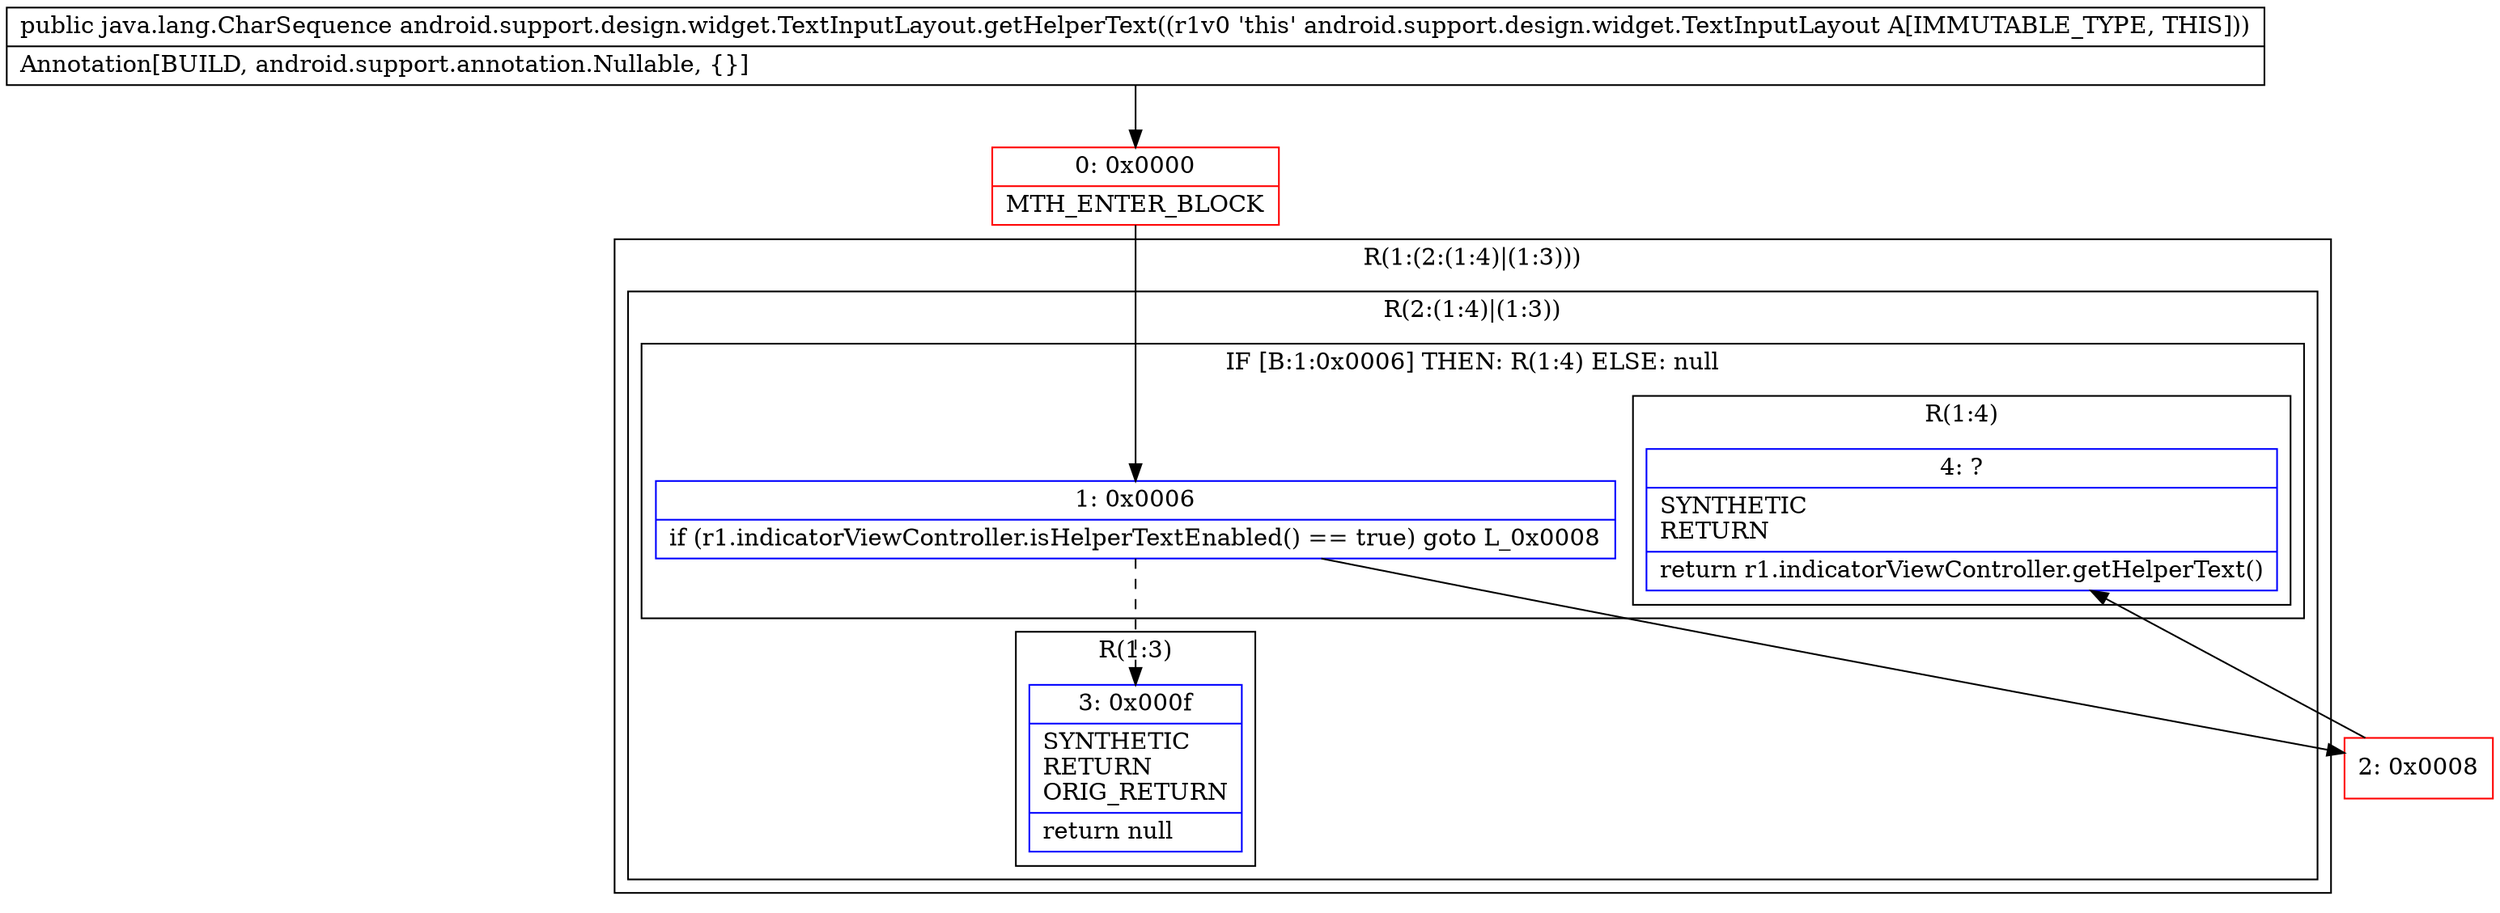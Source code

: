 digraph "CFG forandroid.support.design.widget.TextInputLayout.getHelperText()Ljava\/lang\/CharSequence;" {
subgraph cluster_Region_1535721418 {
label = "R(1:(2:(1:4)|(1:3)))";
node [shape=record,color=blue];
subgraph cluster_Region_332655754 {
label = "R(2:(1:4)|(1:3))";
node [shape=record,color=blue];
subgraph cluster_IfRegion_375551635 {
label = "IF [B:1:0x0006] THEN: R(1:4) ELSE: null";
node [shape=record,color=blue];
Node_1 [shape=record,label="{1\:\ 0x0006|if (r1.indicatorViewController.isHelperTextEnabled() == true) goto L_0x0008\l}"];
subgraph cluster_Region_243918433 {
label = "R(1:4)";
node [shape=record,color=blue];
Node_4 [shape=record,label="{4\:\ ?|SYNTHETIC\lRETURN\l|return r1.indicatorViewController.getHelperText()\l}"];
}
}
subgraph cluster_Region_485289749 {
label = "R(1:3)";
node [shape=record,color=blue];
Node_3 [shape=record,label="{3\:\ 0x000f|SYNTHETIC\lRETURN\lORIG_RETURN\l|return null\l}"];
}
}
}
Node_0 [shape=record,color=red,label="{0\:\ 0x0000|MTH_ENTER_BLOCK\l}"];
Node_2 [shape=record,color=red,label="{2\:\ 0x0008}"];
MethodNode[shape=record,label="{public java.lang.CharSequence android.support.design.widget.TextInputLayout.getHelperText((r1v0 'this' android.support.design.widget.TextInputLayout A[IMMUTABLE_TYPE, THIS]))  | Annotation[BUILD, android.support.annotation.Nullable, \{\}]\l}"];
MethodNode -> Node_0;
Node_1 -> Node_2;
Node_1 -> Node_3[style=dashed];
Node_0 -> Node_1;
Node_2 -> Node_4;
}

